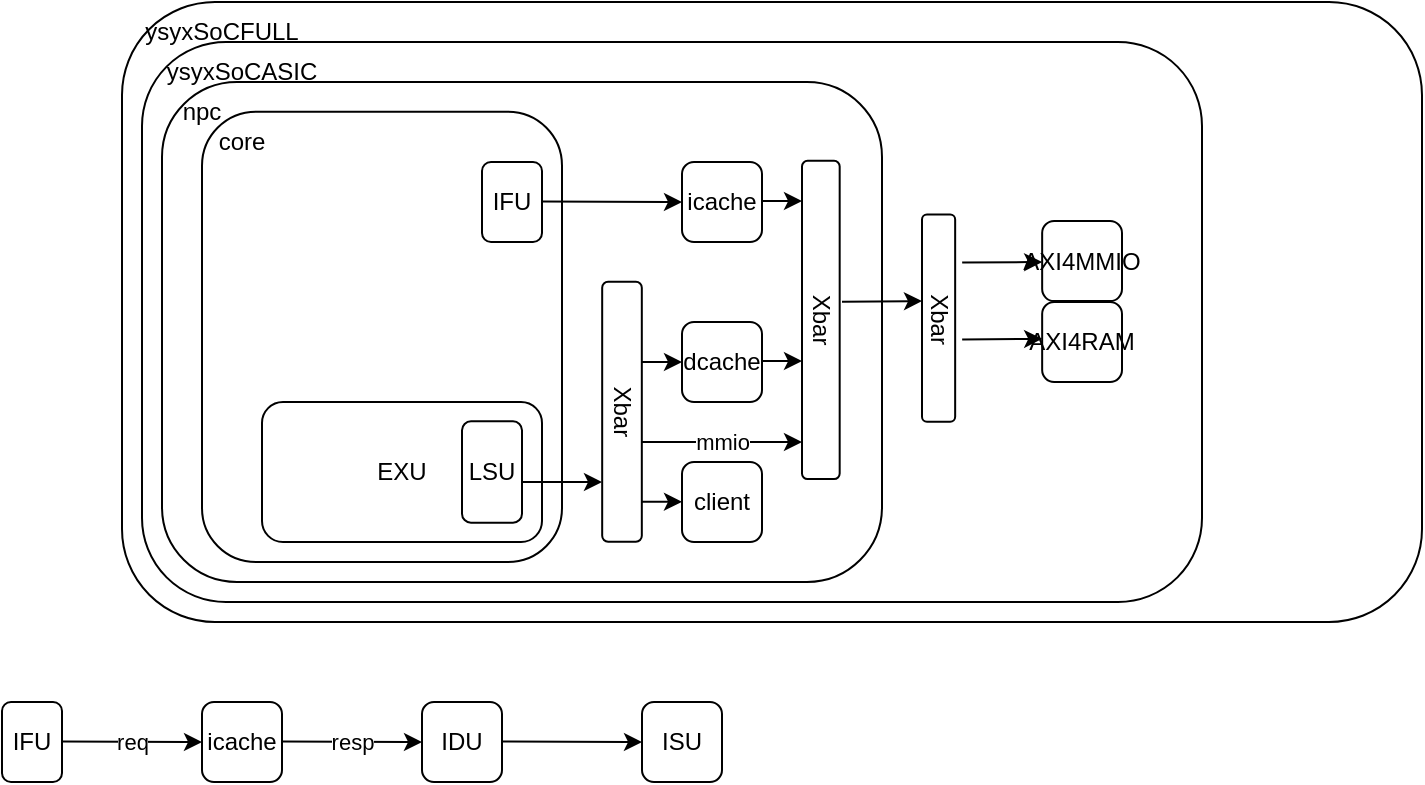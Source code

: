 <mxfile version="24.0.7" type="github" pages="2">
  <diagram name="Page-1" id="T88wnJ-eeVr1pX99vWu7">
    <mxGraphModel dx="1770" dy="430" grid="1" gridSize="10" guides="1" tooltips="1" connect="1" arrows="1" fold="1" page="1" pageScale="1" pageWidth="827" pageHeight="1169" math="0" shadow="0">
      <root>
        <mxCell id="0" />
        <mxCell id="1" parent="0" />
        <mxCell id="UKsWAtJ1c4aUPs8iqoxt-1" value="" style="rounded=1;whiteSpace=wrap;html=1;fillColor=none;" parent="1" vertex="1">
          <mxGeometry x="-540" y="210" width="650" height="310" as="geometry" />
        </mxCell>
        <mxCell id="OOI8E5ebIgTqgyi0JN3K-8" value="" style="rounded=1;whiteSpace=wrap;html=1;fillColor=none;" parent="1" vertex="1">
          <mxGeometry x="-530" y="230" width="530" height="280" as="geometry" />
        </mxCell>
        <mxCell id="ub4ppQevyPJ1YfXW-UWv-1" value="" style="rounded=1;whiteSpace=wrap;html=1;fillColor=none;" parent="1" vertex="1">
          <mxGeometry x="-520" y="250" width="360" height="250" as="geometry" />
        </mxCell>
        <mxCell id="OOI8E5ebIgTqgyi0JN3K-15" value="" style="rounded=1;whiteSpace=wrap;html=1;fillColor=none;" parent="1" vertex="1">
          <mxGeometry x="-500" y="264.82" width="180" height="225.18" as="geometry" />
        </mxCell>
        <mxCell id="ub4ppQevyPJ1YfXW-UWv-2" value="dcache" style="rounded=1;whiteSpace=wrap;html=1;" parent="1" vertex="1">
          <mxGeometry x="-260" y="370" width="40" height="40" as="geometry" />
        </mxCell>
        <mxCell id="ub4ppQevyPJ1YfXW-UWv-3" value="Xbar" style="rounded=1;whiteSpace=wrap;html=1;rotation=90;" parent="1" vertex="1">
          <mxGeometry x="-355" y="405" width="130" height="19.82" as="geometry" />
        </mxCell>
        <mxCell id="ub4ppQevyPJ1YfXW-UWv-14" value="EXU" style="rounded=1;whiteSpace=wrap;html=1;fillColor=none;" parent="1" vertex="1">
          <mxGeometry x="-470" y="410" width="140" height="70" as="geometry" />
        </mxCell>
        <mxCell id="ub4ppQevyPJ1YfXW-UWv-16" value="LSU" style="rounded=1;whiteSpace=wrap;html=1;fillColor=none;" parent="1" vertex="1">
          <mxGeometry x="-370" y="419.65" width="30" height="50.7" as="geometry" />
        </mxCell>
        <mxCell id="tJrX6if1Pe8QLQVKLtgi-5" value="client" style="rounded=1;whiteSpace=wrap;html=1;" parent="1" vertex="1">
          <mxGeometry x="-260" y="440" width="40" height="40" as="geometry" />
        </mxCell>
        <mxCell id="OOI8E5ebIgTqgyi0JN3K-1" value="" style="edgeStyle=none;orthogonalLoop=1;jettySize=auto;html=1;rounded=0;" parent="1" edge="1">
          <mxGeometry width="80" relative="1" as="geometry">
            <mxPoint x="-340" y="450" as="sourcePoint" />
            <mxPoint x="-300" y="450" as="targetPoint" />
            <Array as="points" />
          </mxGeometry>
        </mxCell>
        <mxCell id="OOI8E5ebIgTqgyi0JN3K-2" value="" style="edgeStyle=none;orthogonalLoop=1;jettySize=auto;html=1;rounded=0;" parent="1" edge="1">
          <mxGeometry width="80" relative="1" as="geometry">
            <mxPoint x="-280" y="459.83" as="sourcePoint" />
            <mxPoint x="-260" y="459.87" as="targetPoint" />
            <Array as="points" />
          </mxGeometry>
        </mxCell>
        <mxCell id="OOI8E5ebIgTqgyi0JN3K-3" value="" style="edgeStyle=none;orthogonalLoop=1;jettySize=auto;html=1;rounded=0;" parent="1" edge="1">
          <mxGeometry width="80" relative="1" as="geometry">
            <mxPoint x="-280" y="390.0" as="sourcePoint" />
            <mxPoint x="-260" y="390.04" as="targetPoint" />
            <Array as="points" />
          </mxGeometry>
        </mxCell>
        <mxCell id="OOI8E5ebIgTqgyi0JN3K-4" value="mmio" style="edgeStyle=none;orthogonalLoop=1;jettySize=auto;html=1;rounded=0;" parent="1" edge="1">
          <mxGeometry width="80" relative="1" as="geometry">
            <mxPoint x="-280" y="430.0" as="sourcePoint" />
            <mxPoint x="-200" y="430" as="targetPoint" />
            <Array as="points" />
          </mxGeometry>
        </mxCell>
        <mxCell id="OOI8E5ebIgTqgyi0JN3K-5" value="" style="edgeStyle=none;orthogonalLoop=1;jettySize=auto;html=1;rounded=0;" parent="1" edge="1">
          <mxGeometry width="80" relative="1" as="geometry">
            <mxPoint x="-220" y="389.52" as="sourcePoint" />
            <mxPoint x="-200" y="389.56" as="targetPoint" />
            <Array as="points" />
          </mxGeometry>
        </mxCell>
        <mxCell id="OOI8E5ebIgTqgyi0JN3K-6" value="Xbar" style="rounded=1;whiteSpace=wrap;html=1;rotation=90;" parent="1" vertex="1">
          <mxGeometry x="-270.15" y="359.55" width="159.14" height="18.84" as="geometry" />
        </mxCell>
        <mxCell id="OOI8E5ebIgTqgyi0JN3K-7" value="" style="edgeStyle=none;orthogonalLoop=1;jettySize=auto;html=1;rounded=0;" parent="1" edge="1">
          <mxGeometry width="80" relative="1" as="geometry">
            <mxPoint x="-180" y="359.86" as="sourcePoint" />
            <mxPoint x="-140" y="359.55" as="targetPoint" />
            <Array as="points" />
          </mxGeometry>
        </mxCell>
        <mxCell id="OOI8E5ebIgTqgyi0JN3K-9" value="IFU" style="rounded=1;whiteSpace=wrap;html=1;" parent="1" vertex="1">
          <mxGeometry x="-360" y="290" width="30" height="40" as="geometry" />
        </mxCell>
        <mxCell id="OOI8E5ebIgTqgyi0JN3K-10" value="" style="edgeStyle=none;orthogonalLoop=1;jettySize=auto;html=1;rounded=0;" parent="1" edge="1">
          <mxGeometry width="80" relative="1" as="geometry">
            <mxPoint x="-330" y="309.71" as="sourcePoint" />
            <mxPoint x="-260" y="310.05" as="targetPoint" />
            <Array as="points" />
          </mxGeometry>
        </mxCell>
        <mxCell id="OOI8E5ebIgTqgyi0JN3K-11" value="icache" style="rounded=1;whiteSpace=wrap;html=1;" parent="1" vertex="1">
          <mxGeometry x="-260" y="290" width="40" height="40" as="geometry" />
        </mxCell>
        <mxCell id="OOI8E5ebIgTqgyi0JN3K-12" value="" style="edgeStyle=none;orthogonalLoop=1;jettySize=auto;html=1;rounded=0;" parent="1" edge="1">
          <mxGeometry width="80" relative="1" as="geometry">
            <mxPoint x="-220" y="309.52" as="sourcePoint" />
            <mxPoint x="-200" y="309.56" as="targetPoint" />
            <Array as="points" />
          </mxGeometry>
        </mxCell>
        <mxCell id="OOI8E5ebIgTqgyi0JN3K-13" value="npc" style="text;strokeColor=none;align=center;fillColor=none;html=1;verticalAlign=middle;whiteSpace=wrap;rounded=0;" parent="1" vertex="1">
          <mxGeometry x="-530" y="250" width="60" height="30" as="geometry" />
        </mxCell>
        <mxCell id="OOI8E5ebIgTqgyi0JN3K-16" value="core" style="text;strokeColor=none;align=center;fillColor=none;html=1;verticalAlign=middle;whiteSpace=wrap;rounded=0;" parent="1" vertex="1">
          <mxGeometry x="-510" y="264.82" width="60" height="30" as="geometry" />
        </mxCell>
        <mxCell id="UKsWAtJ1c4aUPs8iqoxt-2" value="ysyxSoCASIC" style="text;strokeColor=none;align=center;fillColor=none;html=1;verticalAlign=middle;whiteSpace=wrap;rounded=0;" parent="1" vertex="1">
          <mxGeometry x="-510" y="230" width="60" height="30" as="geometry" />
        </mxCell>
        <mxCell id="UKsWAtJ1c4aUPs8iqoxt-3" value="ysyxSoCFULL" style="text;strokeColor=none;align=center;fillColor=none;html=1;verticalAlign=middle;whiteSpace=wrap;rounded=0;" parent="1" vertex="1">
          <mxGeometry x="-520" y="210" width="60" height="30" as="geometry" />
        </mxCell>
        <mxCell id="UKsWAtJ1c4aUPs8iqoxt-4" value="AXI4RAM" style="rounded=1;whiteSpace=wrap;html=1;" parent="1" vertex="1">
          <mxGeometry x="-79.92" y="360" width="39.92" height="40.04" as="geometry" />
        </mxCell>
        <mxCell id="d5aAkYJ9Jx9GPlN7aSxT-1" value="IFU" style="rounded=1;whiteSpace=wrap;html=1;" parent="1" vertex="1">
          <mxGeometry x="-600" y="560" width="30" height="40" as="geometry" />
        </mxCell>
        <mxCell id="d5aAkYJ9Jx9GPlN7aSxT-2" value="req" style="edgeStyle=none;orthogonalLoop=1;jettySize=auto;html=1;rounded=0;" parent="1" edge="1">
          <mxGeometry width="80" relative="1" as="geometry">
            <mxPoint x="-570" y="579.71" as="sourcePoint" />
            <mxPoint x="-500" y="580.05" as="targetPoint" />
            <Array as="points" />
          </mxGeometry>
        </mxCell>
        <mxCell id="d5aAkYJ9Jx9GPlN7aSxT-3" value="icache" style="rounded=1;whiteSpace=wrap;html=1;" parent="1" vertex="1">
          <mxGeometry x="-500" y="560" width="40" height="40" as="geometry" />
        </mxCell>
        <mxCell id="d5aAkYJ9Jx9GPlN7aSxT-6" value="resp" style="edgeStyle=none;orthogonalLoop=1;jettySize=auto;html=1;rounded=0;" parent="1" edge="1">
          <mxGeometry width="80" relative="1" as="geometry">
            <mxPoint x="-460" y="579.71" as="sourcePoint" />
            <mxPoint x="-390" y="580.05" as="targetPoint" />
            <Array as="points" />
          </mxGeometry>
        </mxCell>
        <mxCell id="d5aAkYJ9Jx9GPlN7aSxT-7" value="IDU" style="rounded=1;whiteSpace=wrap;html=1;" parent="1" vertex="1">
          <mxGeometry x="-390" y="560" width="40" height="40" as="geometry" />
        </mxCell>
        <mxCell id="d5aAkYJ9Jx9GPlN7aSxT-8" value="" style="edgeStyle=none;orthogonalLoop=1;jettySize=auto;html=1;rounded=0;" parent="1" edge="1">
          <mxGeometry width="80" relative="1" as="geometry">
            <mxPoint x="-350" y="579.71" as="sourcePoint" />
            <mxPoint x="-280" y="580.05" as="targetPoint" />
            <Array as="points" />
          </mxGeometry>
        </mxCell>
        <mxCell id="d5aAkYJ9Jx9GPlN7aSxT-9" value="ISU" style="rounded=1;whiteSpace=wrap;html=1;" parent="1" vertex="1">
          <mxGeometry x="-280" y="560" width="40" height="40" as="geometry" />
        </mxCell>
        <mxCell id="Y9-JQjLoYKGjNeR7eHeh-1" value="Xbar" style="rounded=1;whiteSpace=wrap;html=1;rotation=90;" parent="1" vertex="1">
          <mxGeometry x="-183.5" y="359.78" width="103.58" height="16.58" as="geometry" />
        </mxCell>
        <mxCell id="Y9-JQjLoYKGjNeR7eHeh-2" value="" style="edgeStyle=none;orthogonalLoop=1;jettySize=auto;html=1;rounded=0;" parent="1" edge="1">
          <mxGeometry width="80" relative="1" as="geometry">
            <mxPoint x="-119.92" y="340.31" as="sourcePoint" />
            <mxPoint x="-79.92" y="340" as="targetPoint" />
            <Array as="points" />
          </mxGeometry>
        </mxCell>
        <mxCell id="Y9-JQjLoYKGjNeR7eHeh-3" value="" style="edgeStyle=none;orthogonalLoop=1;jettySize=auto;html=1;rounded=0;" parent="1" edge="1">
          <mxGeometry width="80" relative="1" as="geometry">
            <mxPoint x="-119.92" y="378.7" as="sourcePoint" />
            <mxPoint x="-79.92" y="378.39" as="targetPoint" />
            <Array as="points" />
          </mxGeometry>
        </mxCell>
        <mxCell id="Y9-JQjLoYKGjNeR7eHeh-4" value="AXI4MMIO" style="rounded=1;whiteSpace=wrap;html=1;" parent="1" vertex="1">
          <mxGeometry x="-79.92" y="319.51" width="39.92" height="40.04" as="geometry" />
        </mxCell>
      </root>
    </mxGraphModel>
  </diagram>
  <diagram id="9-1XJFfj4DLoy20LCH09" name="Page-2">
    <mxGraphModel dx="1131" dy="516" grid="1" gridSize="10" guides="1" tooltips="1" connect="1" arrows="1" fold="1" page="1" pageScale="1" pageWidth="827" pageHeight="1169" math="0" shadow="0">
      <root>
        <mxCell id="0" />
        <mxCell id="1" parent="0" />
      </root>
    </mxGraphModel>
  </diagram>
</mxfile>
